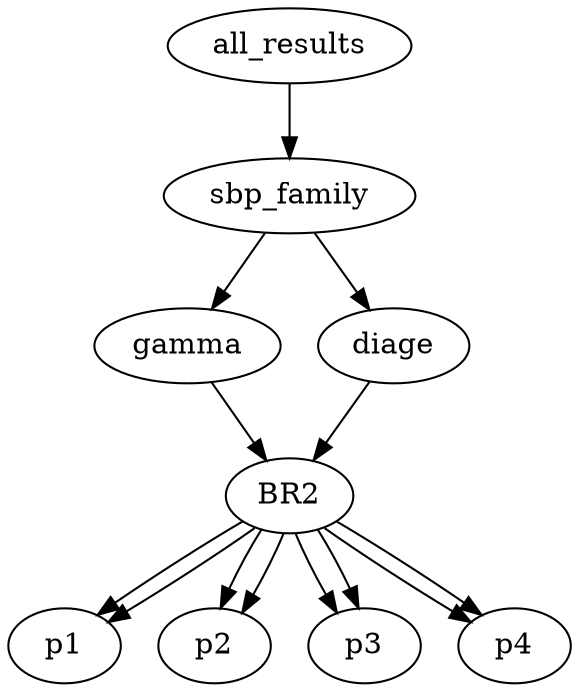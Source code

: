 digraph tree {
    "all_results";
    "sbp_family";
    "gamma";
    "BR2";
    "p1";
    "p2";
    "p3";
    "p4";
    "diage";
    "BR2";
    "p1";
    "p2";
    "p3";
    "p4";
    "all_results" -> "sbp_family";
    "sbp_family" -> "gamma";
    "sbp_family" -> "diage";
    "gamma" -> "BR2";
    "BR2" -> "p1";
    "BR2" -> "p2";
    "BR2" -> "p3";
    "BR2" -> "p4";
    "diage" -> "BR2";
    "BR2" -> "p1";
    "BR2" -> "p2";
    "BR2" -> "p3";
    "BR2" -> "p4";
}
